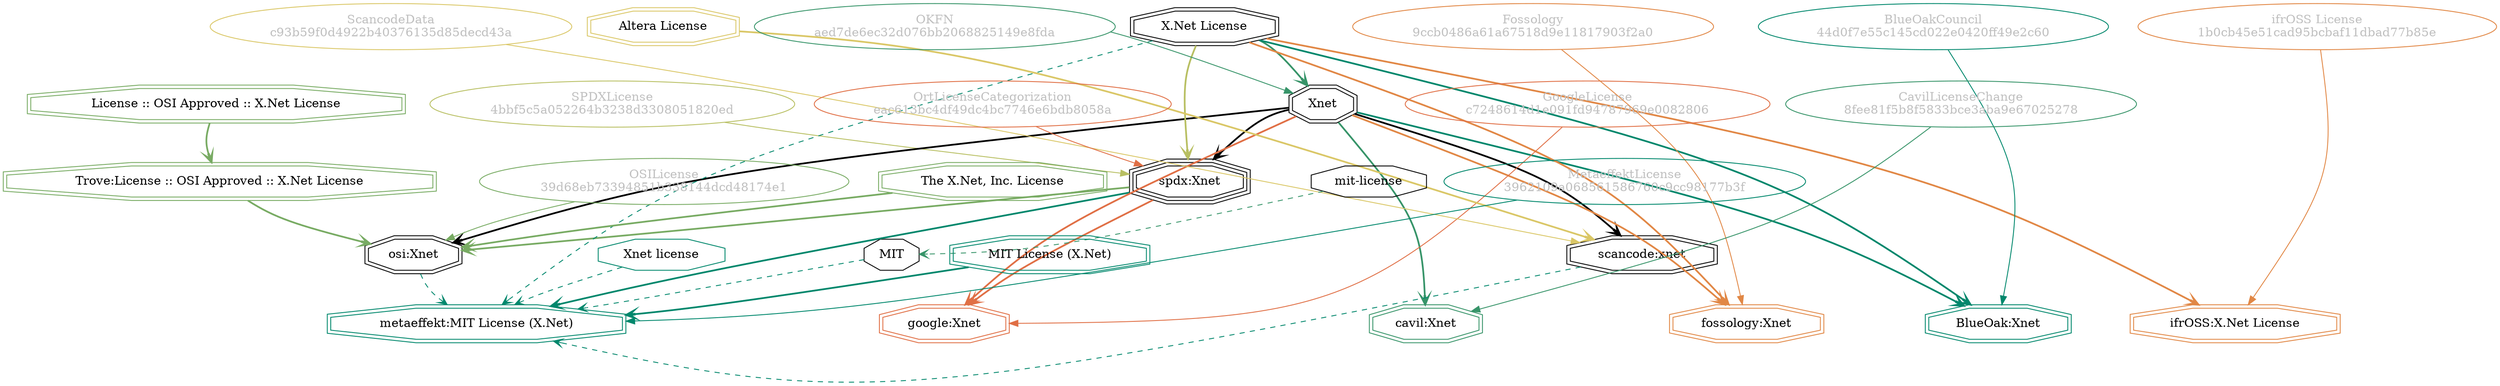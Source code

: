 strict digraph {
    node [shape=box];
    graph [splines=curved];
    2816 [label=MIT,shape=octagon];
    4385 [label="SPDXLicense\n4bbf5c5a052264b3238d3308051820ed"
         ,fontcolor=gray
         ,color="#b8bf62"
         ,fillcolor="beige;1"
         ,shape=ellipse];
    4386 [label="spdx:Xnet"
         ,shape=tripleoctagon];
    4387 [label=Xnet
         ,shape=doubleoctagon];
    4388 [label="X.Net License"
         ,shape=doubleoctagon];
    5333 [label="OSILicense\n39d68eb73394851b338144dcd48174e1"
         ,fontcolor=gray
         ,color="#78ab63"
         ,fillcolor="beige;1"
         ,shape=ellipse];
    5334 [label="osi:Xnet"
         ,shape=doubleoctagon];
    5335 [label="The X.Net, Inc. License"
         ,color="#78ab63"
         ,shape=doubleoctagon];
    5336 [label="Trove:License :: OSI Approved :: X.Net License"
         ,color="#78ab63"
         ,shape=doubleoctagon];
    5337 [label="License :: OSI Approved :: X.Net License"
         ,color="#78ab63"
         ,shape=doubleoctagon];
    5609 [label="GoogleLicense\nc7248614d1e091fd94787969e0082806"
         ,fontcolor=gray
         ,color="#e06f45"
         ,fillcolor="beige;1"
         ,shape=ellipse];
    5610 [label="google:Xnet"
         ,color="#e06f45"
         ,shape=doubleoctagon];
    9024 [label="BlueOakCouncil\n44d0f7e55c145cd022e0420ff49e2c60"
         ,fontcolor=gray
         ,color="#00876c"
         ,fillcolor="beige;1"
         ,shape=ellipse];
    9025 [label="BlueOak:Xnet"
         ,color="#00876c"
         ,shape=doubleoctagon];
    25648 [label="ScancodeData\nc93b59f0d4922b40376135d85decd43a"
          ,fontcolor=gray
          ,color="#dac767"
          ,fillcolor="beige;1"
          ,shape=ellipse];
    25649 [label="scancode:xnet"
          ,shape=doubleoctagon];
    25650 [label="Altera License"
          ,color="#dac767"
          ,shape=doubleoctagon];
    26897 [label="Fossology\n9ccb0486a61a67518d9e11817903f2a0"
          ,fontcolor=gray
          ,color="#e18745"
          ,fillcolor="beige;1"
          ,shape=ellipse];
    26898 [label="fossology:Xnet"
          ,color="#e18745"
          ,shape=doubleoctagon];
    28327 [label="mit-license"
          ,shape=octagon];
    28400 [label="OKFN\naed7de6ec32d076bb2068825149e8fda"
          ,fontcolor=gray
          ,color="#379469"
          ,fillcolor="beige;1"
          ,shape=ellipse];
    35266 [label="OrtLicenseCategorization\neac613bc4df49dc4bc7746e6bdb8058a"
          ,fontcolor=gray
          ,color="#e06f45"
          ,fillcolor="beige;1"
          ,shape=ellipse];
    38152 [label="CavilLicenseChange\n8fee81f5b8f5833bce3aba9e67025278"
          ,fontcolor=gray
          ,color="#379469"
          ,fillcolor="beige;1"
          ,shape=ellipse];
    38153 [label="cavil:Xnet"
          ,color="#379469"
          ,shape=doubleoctagon];
    45511 [label="MetaeffektLicense\n3962109a068561586760c9cc98177b3f"
          ,fontcolor=gray
          ,color="#00876c"
          ,fillcolor="beige;1"
          ,shape=ellipse];
    45512 [label="metaeffekt:MIT License (X.Net)"
          ,color="#00876c"
          ,shape=doubleoctagon];
    45513 [label="MIT License (X.Net)"
          ,color="#00876c"
          ,shape=doubleoctagon];
    45514 [label="Xnet license"
          ,color="#00876c"
          ,shape=octagon];
    54720 [label="ifrOSS License\n1b0cb45e51cad95bcbaf11dbad77b85e"
          ,fontcolor=gray
          ,color="#e18745"
          ,fillcolor="beige;1"
          ,shape=ellipse];
    54721 [label="ifrOSS:X.Net License"
          ,color="#e18745"
          ,shape=doubleoctagon];
    2816 -> 45512 [style=dashed
                  ,arrowhead=vee
                  ,weight=0.5
                  ,color="#00876c"];
    4385 -> 4386 [weight=0.5
                 ,color="#b8bf62"];
    4386 -> 5334 [style=bold
                 ,arrowhead=vee
                 ,weight=0.7
                 ,color="#78ab63"];
    4386 -> 5610 [style=bold
                 ,arrowhead=vee
                 ,weight=0.7
                 ,color="#e06f45"];
    4386 -> 45512 [style=bold
                  ,arrowhead=vee
                  ,weight=0.7
                  ,color="#00876c"];
    4387 -> 4386 [style=bold
                 ,arrowhead=vee
                 ,weight=0.7];
    4387 -> 5334 [style=bold
                 ,arrowhead=vee
                 ,weight=0.7];
    4387 -> 5610 [style=bold
                 ,arrowhead=vee
                 ,weight=0.7
                 ,color="#e06f45"];
    4387 -> 9025 [style=bold
                 ,arrowhead=vee
                 ,weight=0.7
                 ,color="#00876c"];
    4387 -> 25649 [style=bold
                  ,arrowhead=vee
                  ,weight=0.7];
    4387 -> 26898 [style=bold
                  ,arrowhead=vee
                  ,weight=0.7
                  ,color="#e18745"];
    4387 -> 38153 [style=bold
                  ,arrowhead=vee
                  ,weight=0.7
                  ,color="#379469"];
    4387 -> 38153 [style=bold
                  ,arrowhead=vee
                  ,weight=0.7
                  ,color="#379469"];
    4388 -> 4386 [style=bold
                 ,arrowhead=vee
                 ,weight=0.7
                 ,color="#b8bf62"];
    4388 -> 4387 [style=bold
                 ,arrowhead=vee
                 ,weight=0.7
                 ,color="#379469"];
    4388 -> 9025 [style=bold
                 ,arrowhead=vee
                 ,weight=0.7
                 ,color="#00876c"];
    4388 -> 26898 [style=bold
                  ,arrowhead=vee
                  ,weight=0.7
                  ,color="#e18745"];
    4388 -> 45512 [style=dashed
                  ,arrowhead=vee
                  ,weight=0.5
                  ,color="#00876c"];
    4388 -> 54721 [style=bold
                  ,arrowhead=vee
                  ,weight=0.7
                  ,color="#e18745"];
    4388 -> 54721 [style=bold
                  ,arrowhead=vee
                  ,weight=0.7
                  ,color="#e18745"];
    5333 -> 5334 [weight=0.5
                 ,color="#78ab63"];
    5334 -> 45512 [style=dashed
                  ,arrowhead=vee
                  ,weight=0.5
                  ,color="#00876c"];
    5335 -> 5334 [style=bold
                 ,arrowhead=vee
                 ,weight=0.7
                 ,color="#78ab63"];
    5336 -> 5334 [style=bold
                 ,arrowhead=vee
                 ,weight=0.7
                 ,color="#78ab63"];
    5337 -> 5336 [style=bold
                 ,arrowhead=vee
                 ,weight=0.7
                 ,color="#78ab63"];
    5609 -> 5610 [weight=0.5
                 ,color="#e06f45"];
    9024 -> 9025 [weight=0.5
                 ,color="#00876c"];
    25648 -> 25649 [weight=0.5
                   ,color="#dac767"];
    25649 -> 45512 [style=dashed
                   ,arrowhead=vee
                   ,weight=0.5
                   ,color="#00876c"];
    25650 -> 25649 [style=bold
                   ,arrowhead=vee
                   ,weight=0.7
                   ,color="#dac767"];
    26897 -> 26898 [weight=0.5
                   ,color="#e18745"];
    28327 -> 2816 [style=dashed
                  ,arrowhead=vee
                  ,weight=0.5
                  ,color="#379469"];
    28400 -> 4387 [weight=0.5
                  ,color="#379469"];
    35266 -> 4386 [weight=0.5
                  ,color="#e06f45"];
    38152 -> 38153 [weight=0.5
                   ,color="#379469"];
    45511 -> 45512 [weight=0.5
                   ,color="#00876c"];
    45513 -> 45512 [style=bold
                   ,arrowhead=vee
                   ,weight=0.7
                   ,color="#00876c"];
    45514 -> 45512 [style=dashed
                   ,arrowhead=vee
                   ,weight=0.5
                   ,color="#00876c"];
    54720 -> 54721 [weight=0.5
                   ,color="#e18745"];
}
